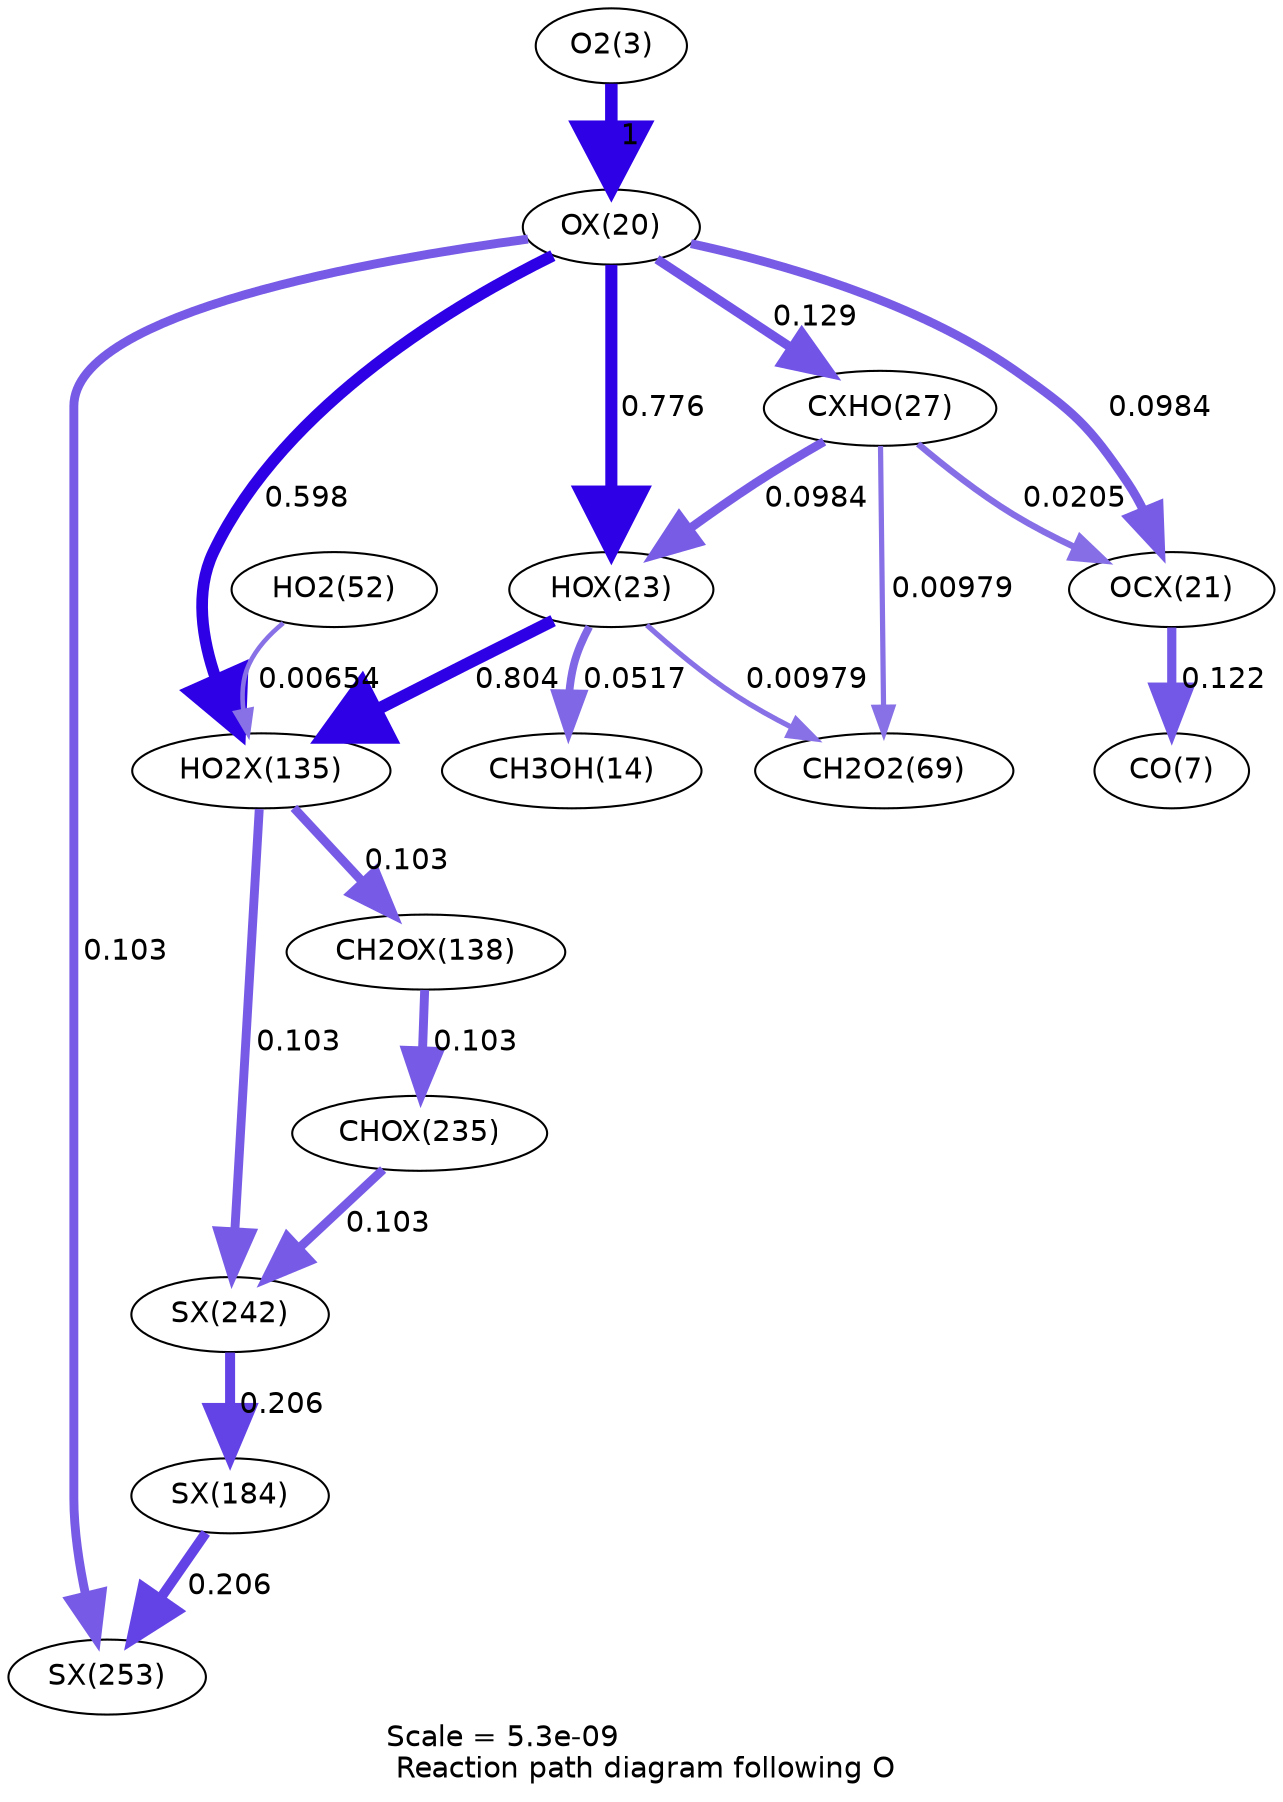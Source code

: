 digraph reaction_paths {
center=1;
s5 -> s28[fontname="Helvetica", penwidth=6, arrowsize=3, color="0.7, 1.5, 0.9"
, label=" 1"];
s28 -> s31[fontname="Helvetica", penwidth=5.81, arrowsize=2.9, color="0.7, 1.28, 0.9"
, label=" 0.776"];
s28 -> s34[fontname="Helvetica", penwidth=4.45, arrowsize=2.23, color="0.7, 0.629, 0.9"
, label=" 0.129"];
s28 -> s29[fontname="Helvetica", penwidth=4.25, arrowsize=2.12, color="0.7, 0.598, 0.9"
, label=" 0.0984"];
s28 -> s46[fontname="Helvetica", penwidth=5.61, arrowsize=2.81, color="0.7, 1.1, 0.9"
, label=" 0.598"];
s28 -> s55[fontname="Helvetica", penwidth=4.28, arrowsize=2.14, color="0.7, 0.603, 0.9"
, label=" 0.103"];
s31 -> s16[fontname="Helvetica", penwidth=3.76, arrowsize=1.88, color="0.7, 0.552, 0.9"
, label=" 0.0517"];
s34 -> s31[fontname="Helvetica", penwidth=4.25, arrowsize=2.12, color="0.7, 0.598, 0.9"
, label=" 0.0984"];
s31 -> s46[fontname="Helvetica", penwidth=5.84, arrowsize=2.92, color="0.7, 1.3, 0.9"
, label=" 0.804"];
s31 -> s23[fontname="Helvetica", penwidth=2.51, arrowsize=1.25, color="0.7, 0.51, 0.9"
, label=" 0.00979"];
s34 -> s29[fontname="Helvetica", penwidth=3.07, arrowsize=1.53, color="0.7, 0.521, 0.9"
, label=" 0.0205"];
s34 -> s23[fontname="Helvetica", penwidth=2.51, arrowsize=1.25, color="0.7, 0.51, 0.9"
, label=" 0.00979"];
s29 -> s9[fontname="Helvetica", penwidth=4.41, arrowsize=2.2, color="0.7, 0.622, 0.9"
, label=" 0.122"];
s46 -> s47[fontname="Helvetica", penwidth=4.28, arrowsize=2.14, color="0.7, 0.603, 0.9"
, label=" 0.103"];
s46 -> s54[fontname="Helvetica", penwidth=4.28, arrowsize=2.14, color="0.7, 0.603, 0.9"
, label=" 0.103"];
s21 -> s46[fontname="Helvetica", penwidth=2.2, arrowsize=1.1, color="0.7, 0.507, 0.9"
, label=" 0.00654"];
s47 -> s53[fontname="Helvetica", penwidth=4.28, arrowsize=2.14, color="0.7, 0.603, 0.9"
, label=" 0.103"];
s53 -> s54[fontname="Helvetica", penwidth=4.28, arrowsize=2.14, color="0.7, 0.603, 0.9"
, label=" 0.103"];
s54 -> s50[fontname="Helvetica", penwidth=4.81, arrowsize=2.4, color="0.7, 0.706, 0.9"
, label=" 0.206"];
s50 -> s55[fontname="Helvetica", penwidth=4.81, arrowsize=2.4, color="0.7, 0.706, 0.9"
, label=" 0.206"];
s5 [ fontname="Helvetica", label="O2(3)"];
s9 [ fontname="Helvetica", label="CO(7)"];
s16 [ fontname="Helvetica", label="CH3OH(14)"];
s21 [ fontname="Helvetica", label="HO2(52)"];
s23 [ fontname="Helvetica", label="CH2O2(69)"];
s28 [ fontname="Helvetica", label="OX(20)"];
s29 [ fontname="Helvetica", label="OCX(21)"];
s31 [ fontname="Helvetica", label="HOX(23)"];
s34 [ fontname="Helvetica", label="CXHO(27)"];
s46 [ fontname="Helvetica", label="HO2X(135)"];
s47 [ fontname="Helvetica", label="CH2OX(138)"];
s50 [ fontname="Helvetica", label="SX(184)"];
s53 [ fontname="Helvetica", label="CHOX(235)"];
s54 [ fontname="Helvetica", label="SX(242)"];
s55 [ fontname="Helvetica", label="SX(253)"];
 label = "Scale = 5.3e-09\l Reaction path diagram following O";
 fontname = "Helvetica";
}

